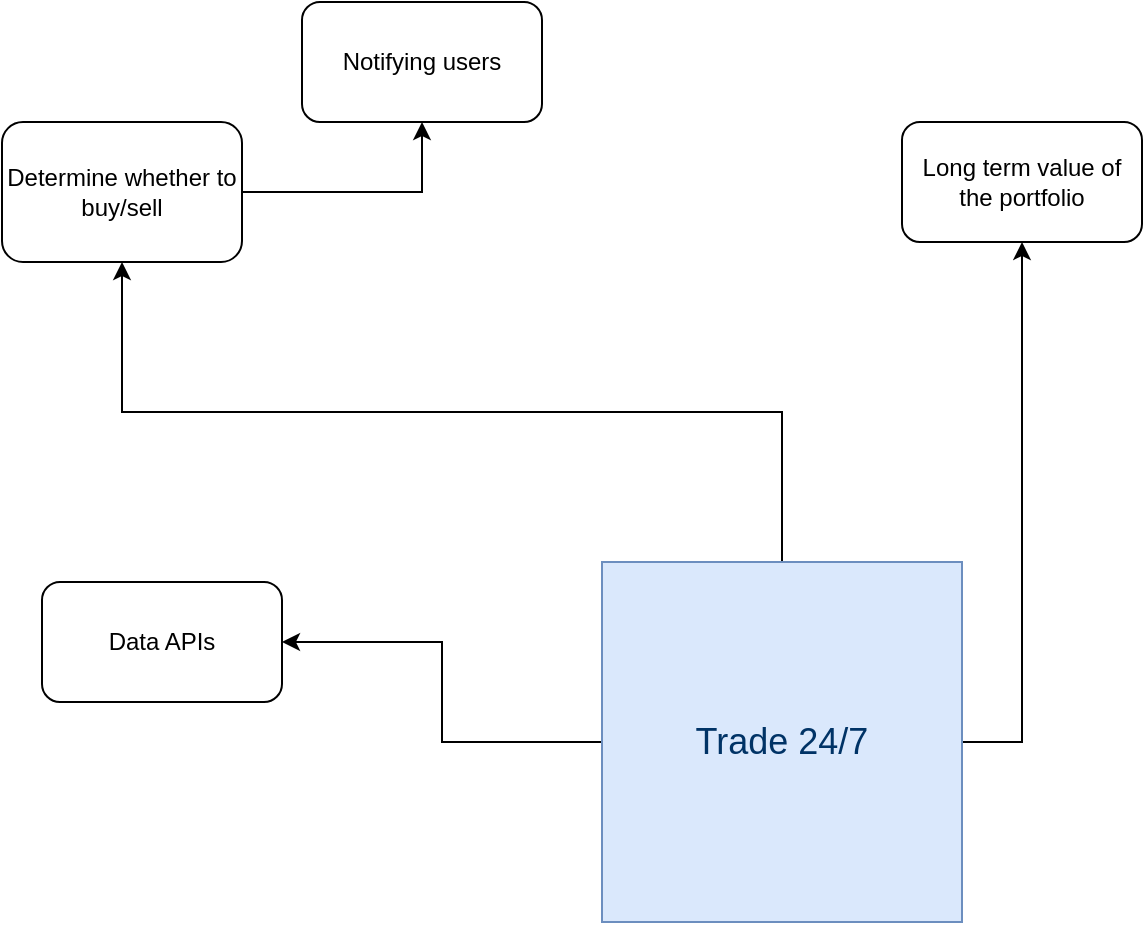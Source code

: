 <mxfile version="14.8.2" type="github">
  <diagram id="9hqybfcc5q5ypudS5BrD" name="Page-1">
    <mxGraphModel dx="1426" dy="771" grid="1" gridSize="10" guides="1" tooltips="1" connect="1" arrows="1" fold="1" page="1" pageScale="1" pageWidth="827" pageHeight="1169" math="0" shadow="0">
      <root>
        <mxCell id="0" />
        <mxCell id="1" parent="0" />
        <mxCell id="EOSwnPT17PY9McPGaiq8-3" style="edgeStyle=orthogonalEdgeStyle;rounded=0;orthogonalLoop=1;jettySize=auto;html=1;exitX=0;exitY=0.5;exitDx=0;exitDy=0;entryX=1;entryY=0.5;entryDx=0;entryDy=0;" edge="1" parent="1" source="EOSwnPT17PY9McPGaiq8-1" target="EOSwnPT17PY9McPGaiq8-2">
          <mxGeometry relative="1" as="geometry" />
        </mxCell>
        <mxCell id="EOSwnPT17PY9McPGaiq8-5" style="edgeStyle=orthogonalEdgeStyle;rounded=0;orthogonalLoop=1;jettySize=auto;html=1;exitX=0.5;exitY=0;exitDx=0;exitDy=0;entryX=0.5;entryY=1;entryDx=0;entryDy=0;" edge="1" parent="1" source="EOSwnPT17PY9McPGaiq8-1" target="EOSwnPT17PY9McPGaiq8-4">
          <mxGeometry relative="1" as="geometry" />
        </mxCell>
        <mxCell id="EOSwnPT17PY9McPGaiq8-7" style="edgeStyle=orthogonalEdgeStyle;rounded=0;orthogonalLoop=1;jettySize=auto;html=1;exitX=1;exitY=0.5;exitDx=0;exitDy=0;entryX=0.5;entryY=1;entryDx=0;entryDy=0;" edge="1" parent="1" source="EOSwnPT17PY9McPGaiq8-1" target="EOSwnPT17PY9McPGaiq8-6">
          <mxGeometry relative="1" as="geometry" />
        </mxCell>
        <mxCell id="EOSwnPT17PY9McPGaiq8-1" value="&lt;font color=&quot;#003366&quot; style=&quot;font-size: 18px&quot;&gt;Trade 24/7&lt;/font&gt;" style="whiteSpace=wrap;html=1;aspect=fixed;fillColor=#dae8fc;strokeColor=#6c8ebf;" vertex="1" parent="1">
          <mxGeometry x="340" y="330" width="180" height="180" as="geometry" />
        </mxCell>
        <mxCell id="EOSwnPT17PY9McPGaiq8-2" value="Data APIs" style="rounded=1;whiteSpace=wrap;html=1;" vertex="1" parent="1">
          <mxGeometry x="60" y="340" width="120" height="60" as="geometry" />
        </mxCell>
        <mxCell id="EOSwnPT17PY9McPGaiq8-9" style="edgeStyle=orthogonalEdgeStyle;rounded=0;orthogonalLoop=1;jettySize=auto;html=1;entryX=0.5;entryY=1;entryDx=0;entryDy=0;" edge="1" parent="1" source="EOSwnPT17PY9McPGaiq8-4" target="EOSwnPT17PY9McPGaiq8-8">
          <mxGeometry relative="1" as="geometry" />
        </mxCell>
        <mxCell id="EOSwnPT17PY9McPGaiq8-4" value="Determine whether to buy/sell" style="rounded=1;whiteSpace=wrap;html=1;" vertex="1" parent="1">
          <mxGeometry x="40" y="110" width="120" height="70" as="geometry" />
        </mxCell>
        <mxCell id="EOSwnPT17PY9McPGaiq8-6" value="Long term value of the portfolio" style="rounded=1;whiteSpace=wrap;html=1;" vertex="1" parent="1">
          <mxGeometry x="490" y="110" width="120" height="60" as="geometry" />
        </mxCell>
        <mxCell id="EOSwnPT17PY9McPGaiq8-8" value="Notifying users" style="rounded=1;whiteSpace=wrap;html=1;" vertex="1" parent="1">
          <mxGeometry x="190" y="50" width="120" height="60" as="geometry" />
        </mxCell>
      </root>
    </mxGraphModel>
  </diagram>
</mxfile>
